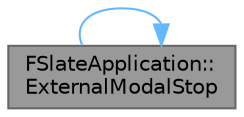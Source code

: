 digraph "FSlateApplication::ExternalModalStop"
{
 // INTERACTIVE_SVG=YES
 // LATEX_PDF_SIZE
  bgcolor="transparent";
  edge [fontname=Helvetica,fontsize=10,labelfontname=Helvetica,labelfontsize=10];
  node [fontname=Helvetica,fontsize=10,shape=box,height=0.2,width=0.4];
  rankdir="LR";
  Node1 [id="Node000001",label="FSlateApplication::\lExternalModalStop",height=0.2,width=0.4,color="gray40", fillcolor="grey60", style="filled", fontcolor="black",tooltip="Re-enable disabled Slate components when a non-slate modal window is dismissed."];
  Node1 -> Node1 [id="edge1_Node000001_Node000001",color="steelblue1",style="solid",tooltip=" "];
}
